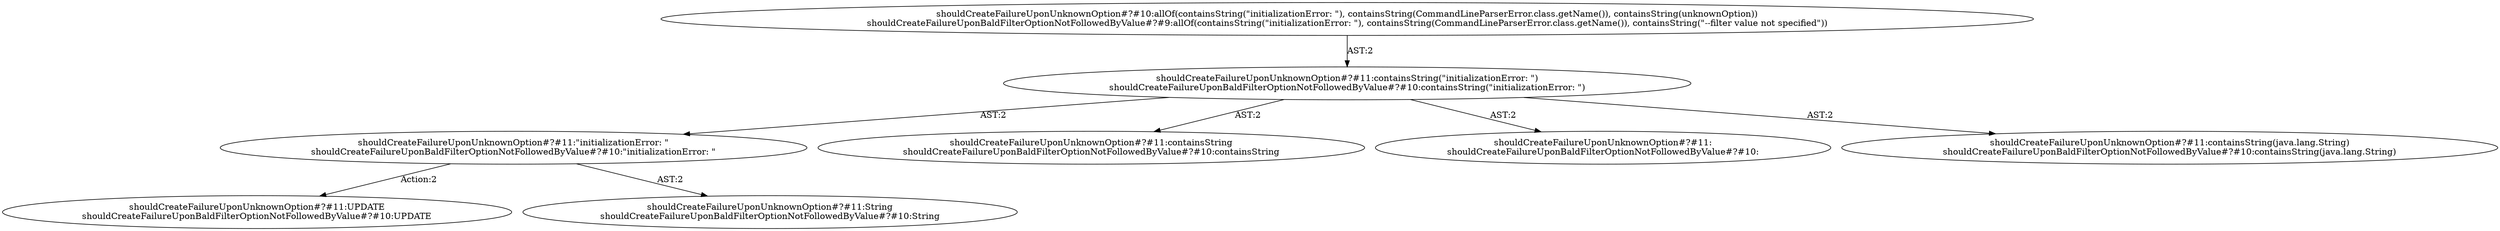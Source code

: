 digraph "Pattern" {
0 [label="shouldCreateFailureUponUnknownOption#?#11:UPDATE
shouldCreateFailureUponBaldFilterOptionNotFollowedByValue#?#10:UPDATE" shape=ellipse]
1 [label="shouldCreateFailureUponUnknownOption#?#11:\"initializationError: \"
shouldCreateFailureUponBaldFilterOptionNotFollowedByValue#?#10:\"initializationError: \"" shape=ellipse]
2 [label="shouldCreateFailureUponUnknownOption#?#11:containsString(\"initializationError: \")
shouldCreateFailureUponBaldFilterOptionNotFollowedByValue#?#10:containsString(\"initializationError: \")" shape=ellipse]
3 [label="shouldCreateFailureUponUnknownOption#?#10:allOf(containsString(\"initializationError: \"), containsString(CommandLineParserError.class.getName()), containsString(unknownOption))
shouldCreateFailureUponBaldFilterOptionNotFollowedByValue#?#9:allOf(containsString(\"initializationError: \"), containsString(CommandLineParserError.class.getName()), containsString(\"--filter value not specified\"))" shape=ellipse]
4 [label="shouldCreateFailureUponUnknownOption#?#11:containsString
shouldCreateFailureUponBaldFilterOptionNotFollowedByValue#?#10:containsString" shape=ellipse]
5 [label="shouldCreateFailureUponUnknownOption#?#11:
shouldCreateFailureUponBaldFilterOptionNotFollowedByValue#?#10:" shape=ellipse]
6 [label="shouldCreateFailureUponUnknownOption#?#11:containsString(java.lang.String)
shouldCreateFailureUponBaldFilterOptionNotFollowedByValue#?#10:containsString(java.lang.String)" shape=ellipse]
7 [label="shouldCreateFailureUponUnknownOption#?#11:String
shouldCreateFailureUponBaldFilterOptionNotFollowedByValue#?#10:String" shape=ellipse]
1 -> 0 [label="Action:2"];
1 -> 7 [label="AST:2"];
2 -> 1 [label="AST:2"];
2 -> 4 [label="AST:2"];
2 -> 5 [label="AST:2"];
2 -> 6 [label="AST:2"];
3 -> 2 [label="AST:2"];
}